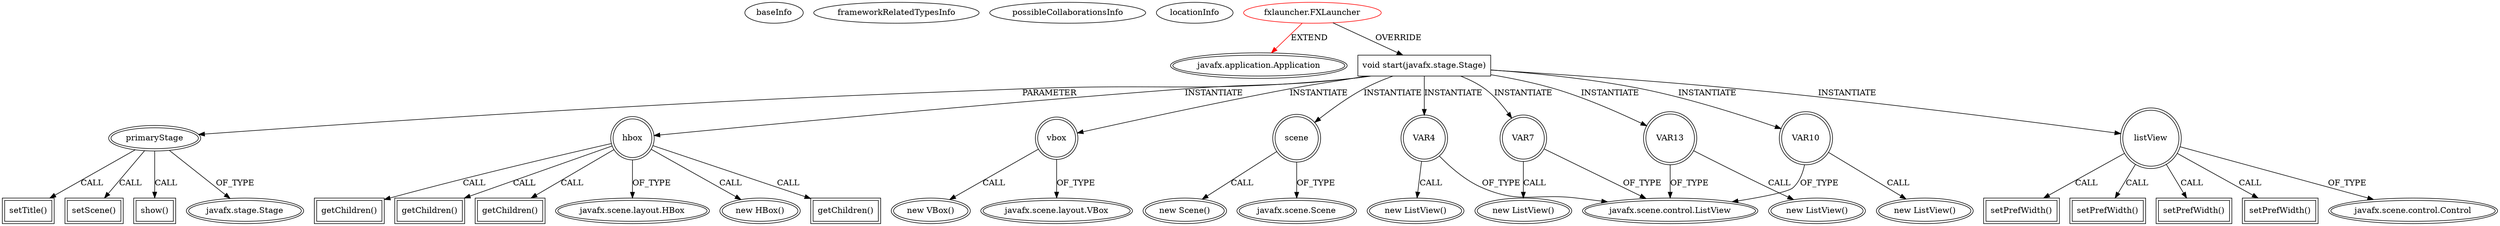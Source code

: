 digraph {
baseInfo[graphId=1665,category="extension_graph",isAnonymous=false,possibleRelation=false]
frameworkRelatedTypesInfo[0="javafx.application.Application"]
possibleCollaborationsInfo[]
locationInfo[projectName="abou0182-Java-projects",filePath="/abou0182-Java-projects/Java-projects-master/PostalCode/src/fxlauncher/FXLauncher.java",contextSignature="FXLauncher",graphId="1665"]
0[label="fxlauncher.FXLauncher",vertexType="ROOT_CLIENT_CLASS_DECLARATION",isFrameworkType=false,color=red]
1[label="javafx.application.Application",vertexType="FRAMEWORK_CLASS_TYPE",isFrameworkType=true,peripheries=2]
2[label="void start(javafx.stage.Stage)",vertexType="OVERRIDING_METHOD_DECLARATION",isFrameworkType=false,shape=box]
3[label="primaryStage",vertexType="PARAMETER_DECLARATION",isFrameworkType=true,peripheries=2]
4[label="javafx.stage.Stage",vertexType="FRAMEWORK_CLASS_TYPE",isFrameworkType=true,peripheries=2]
6[label="setTitle()",vertexType="INSIDE_CALL",isFrameworkType=true,peripheries=2,shape=box]
8[label="hbox",vertexType="VARIABLE_EXPRESION",isFrameworkType=true,peripheries=2,shape=circle]
9[label="javafx.scene.layout.HBox",vertexType="FRAMEWORK_CLASS_TYPE",isFrameworkType=true,peripheries=2]
7[label="new HBox()",vertexType="CONSTRUCTOR_CALL",isFrameworkType=true,peripheries=2]
11[label="vbox",vertexType="VARIABLE_EXPRESION",isFrameworkType=true,peripheries=2,shape=circle]
12[label="javafx.scene.layout.VBox",vertexType="FRAMEWORK_CLASS_TYPE",isFrameworkType=true,peripheries=2]
10[label="new VBox()",vertexType="CONSTRUCTOR_CALL",isFrameworkType=true,peripheries=2]
14[label="scene",vertexType="VARIABLE_EXPRESION",isFrameworkType=true,peripheries=2,shape=circle]
15[label="javafx.scene.Scene",vertexType="FRAMEWORK_CLASS_TYPE",isFrameworkType=true,peripheries=2]
13[label="new Scene()",vertexType="CONSTRUCTOR_CALL",isFrameworkType=true,peripheries=2]
17[label="VAR4",vertexType="VARIABLE_EXPRESION",isFrameworkType=true,peripheries=2,shape=circle]
18[label="javafx.scene.control.ListView",vertexType="FRAMEWORK_CLASS_TYPE",isFrameworkType=true,peripheries=2]
16[label="new ListView()",vertexType="CONSTRUCTOR_CALL",isFrameworkType=true,peripheries=2]
19[label="listView",vertexType="VARIABLE_EXPRESION",isFrameworkType=true,peripheries=2,shape=circle]
21[label="javafx.scene.control.Control",vertexType="FRAMEWORK_CLASS_TYPE",isFrameworkType=true,peripheries=2]
20[label="setPrefWidth()",vertexType="INSIDE_CALL",isFrameworkType=true,peripheries=2,shape=box]
23[label="getChildren()",vertexType="INSIDE_CALL",isFrameworkType=true,peripheries=2,shape=box]
25[label="VAR7",vertexType="VARIABLE_EXPRESION",isFrameworkType=true,peripheries=2,shape=circle]
24[label="new ListView()",vertexType="CONSTRUCTOR_CALL",isFrameworkType=true,peripheries=2]
28[label="setPrefWidth()",vertexType="INSIDE_CALL",isFrameworkType=true,peripheries=2,shape=box]
30[label="getChildren()",vertexType="INSIDE_CALL",isFrameworkType=true,peripheries=2,shape=box]
32[label="VAR10",vertexType="VARIABLE_EXPRESION",isFrameworkType=true,peripheries=2,shape=circle]
31[label="new ListView()",vertexType="CONSTRUCTOR_CALL",isFrameworkType=true,peripheries=2]
35[label="setPrefWidth()",vertexType="INSIDE_CALL",isFrameworkType=true,peripheries=2,shape=box]
37[label="getChildren()",vertexType="INSIDE_CALL",isFrameworkType=true,peripheries=2,shape=box]
39[label="VAR13",vertexType="VARIABLE_EXPRESION",isFrameworkType=true,peripheries=2,shape=circle]
38[label="new ListView()",vertexType="CONSTRUCTOR_CALL",isFrameworkType=true,peripheries=2]
42[label="setPrefWidth()",vertexType="INSIDE_CALL",isFrameworkType=true,peripheries=2,shape=box]
44[label="getChildren()",vertexType="INSIDE_CALL",isFrameworkType=true,peripheries=2,shape=box]
46[label="setScene()",vertexType="INSIDE_CALL",isFrameworkType=true,peripheries=2,shape=box]
48[label="show()",vertexType="INSIDE_CALL",isFrameworkType=true,peripheries=2,shape=box]
0->1[label="EXTEND",color=red]
0->2[label="OVERRIDE"]
3->4[label="OF_TYPE"]
2->3[label="PARAMETER"]
3->6[label="CALL"]
2->8[label="INSTANTIATE"]
8->9[label="OF_TYPE"]
8->7[label="CALL"]
2->11[label="INSTANTIATE"]
11->12[label="OF_TYPE"]
11->10[label="CALL"]
2->14[label="INSTANTIATE"]
14->15[label="OF_TYPE"]
14->13[label="CALL"]
2->17[label="INSTANTIATE"]
17->18[label="OF_TYPE"]
17->16[label="CALL"]
2->19[label="INSTANTIATE"]
19->21[label="OF_TYPE"]
19->20[label="CALL"]
8->23[label="CALL"]
2->25[label="INSTANTIATE"]
25->18[label="OF_TYPE"]
25->24[label="CALL"]
19->28[label="CALL"]
8->30[label="CALL"]
2->32[label="INSTANTIATE"]
32->18[label="OF_TYPE"]
32->31[label="CALL"]
19->35[label="CALL"]
8->37[label="CALL"]
2->39[label="INSTANTIATE"]
39->18[label="OF_TYPE"]
39->38[label="CALL"]
19->42[label="CALL"]
8->44[label="CALL"]
3->46[label="CALL"]
3->48[label="CALL"]
}
